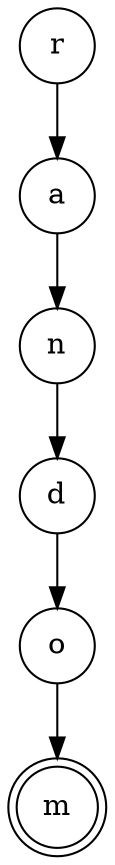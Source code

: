 digraph {   
    node [shape = doublecircle, color = black] m ;
    node [shape = circle];
    node [color= black];
    r -> a -> n -> d -> o -> m;	
}